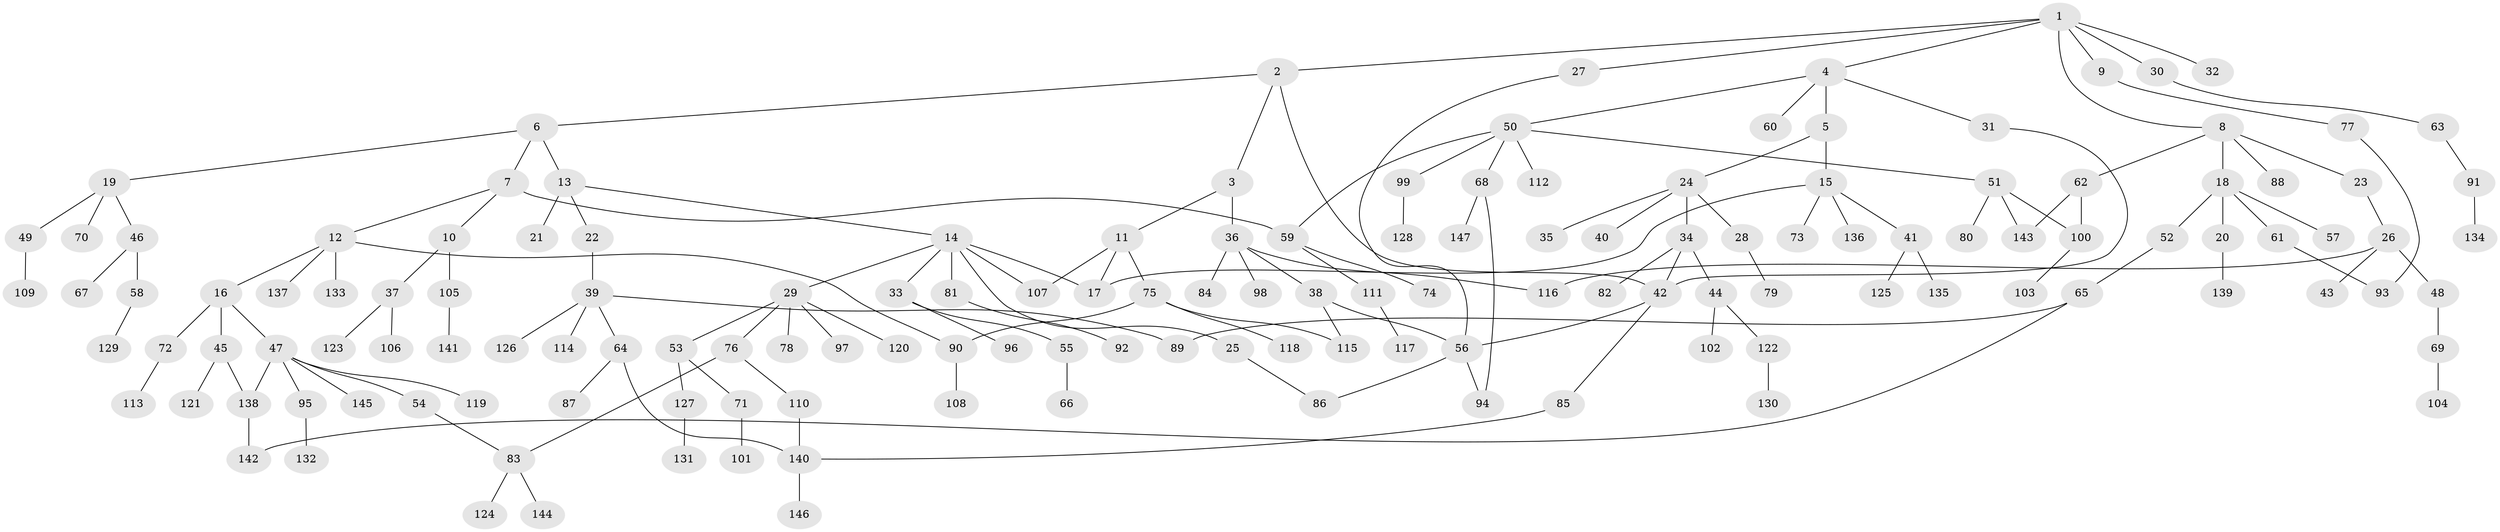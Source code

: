 // Generated by graph-tools (version 1.1) at 2025/34/03/09/25 02:34:17]
// undirected, 147 vertices, 168 edges
graph export_dot {
graph [start="1"]
  node [color=gray90,style=filled];
  1;
  2;
  3;
  4;
  5;
  6;
  7;
  8;
  9;
  10;
  11;
  12;
  13;
  14;
  15;
  16;
  17;
  18;
  19;
  20;
  21;
  22;
  23;
  24;
  25;
  26;
  27;
  28;
  29;
  30;
  31;
  32;
  33;
  34;
  35;
  36;
  37;
  38;
  39;
  40;
  41;
  42;
  43;
  44;
  45;
  46;
  47;
  48;
  49;
  50;
  51;
  52;
  53;
  54;
  55;
  56;
  57;
  58;
  59;
  60;
  61;
  62;
  63;
  64;
  65;
  66;
  67;
  68;
  69;
  70;
  71;
  72;
  73;
  74;
  75;
  76;
  77;
  78;
  79;
  80;
  81;
  82;
  83;
  84;
  85;
  86;
  87;
  88;
  89;
  90;
  91;
  92;
  93;
  94;
  95;
  96;
  97;
  98;
  99;
  100;
  101;
  102;
  103;
  104;
  105;
  106;
  107;
  108;
  109;
  110;
  111;
  112;
  113;
  114;
  115;
  116;
  117;
  118;
  119;
  120;
  121;
  122;
  123;
  124;
  125;
  126;
  127;
  128;
  129;
  130;
  131;
  132;
  133;
  134;
  135;
  136;
  137;
  138;
  139;
  140;
  141;
  142;
  143;
  144;
  145;
  146;
  147;
  1 -- 2;
  1 -- 4;
  1 -- 8;
  1 -- 9;
  1 -- 27;
  1 -- 30;
  1 -- 32;
  2 -- 3;
  2 -- 6;
  2 -- 42;
  3 -- 11;
  3 -- 36;
  4 -- 5;
  4 -- 31;
  4 -- 50;
  4 -- 60;
  5 -- 15;
  5 -- 24;
  6 -- 7;
  6 -- 13;
  6 -- 19;
  7 -- 10;
  7 -- 12;
  7 -- 59;
  8 -- 18;
  8 -- 23;
  8 -- 62;
  8 -- 88;
  9 -- 77;
  10 -- 37;
  10 -- 105;
  11 -- 75;
  11 -- 17;
  11 -- 107;
  12 -- 16;
  12 -- 133;
  12 -- 137;
  12 -- 90;
  13 -- 14;
  13 -- 21;
  13 -- 22;
  14 -- 17;
  14 -- 25;
  14 -- 29;
  14 -- 33;
  14 -- 81;
  14 -- 107;
  15 -- 41;
  15 -- 73;
  15 -- 136;
  15 -- 17;
  16 -- 45;
  16 -- 47;
  16 -- 72;
  18 -- 20;
  18 -- 52;
  18 -- 57;
  18 -- 61;
  19 -- 46;
  19 -- 49;
  19 -- 70;
  20 -- 139;
  22 -- 39;
  23 -- 26;
  24 -- 28;
  24 -- 34;
  24 -- 35;
  24 -- 40;
  25 -- 86;
  26 -- 43;
  26 -- 48;
  26 -- 116;
  27 -- 56;
  28 -- 79;
  29 -- 53;
  29 -- 76;
  29 -- 78;
  29 -- 97;
  29 -- 120;
  30 -- 63;
  31 -- 42;
  33 -- 55;
  33 -- 96;
  34 -- 44;
  34 -- 82;
  34 -- 42;
  36 -- 38;
  36 -- 84;
  36 -- 98;
  36 -- 116;
  37 -- 106;
  37 -- 123;
  38 -- 115;
  38 -- 56;
  39 -- 64;
  39 -- 89;
  39 -- 114;
  39 -- 126;
  41 -- 125;
  41 -- 135;
  42 -- 56;
  42 -- 85;
  44 -- 102;
  44 -- 122;
  45 -- 121;
  45 -- 138;
  46 -- 58;
  46 -- 67;
  47 -- 54;
  47 -- 95;
  47 -- 119;
  47 -- 138;
  47 -- 145;
  48 -- 69;
  49 -- 109;
  50 -- 51;
  50 -- 59;
  50 -- 68;
  50 -- 99;
  50 -- 112;
  51 -- 80;
  51 -- 100;
  51 -- 143;
  52 -- 65;
  53 -- 71;
  53 -- 127;
  54 -- 83;
  55 -- 66;
  56 -- 86;
  56 -- 94;
  58 -- 129;
  59 -- 74;
  59 -- 111;
  61 -- 93;
  62 -- 143;
  62 -- 100;
  63 -- 91;
  64 -- 87;
  64 -- 140;
  65 -- 142;
  65 -- 89;
  68 -- 94;
  68 -- 147;
  69 -- 104;
  71 -- 101;
  72 -- 113;
  75 -- 90;
  75 -- 115;
  75 -- 118;
  76 -- 110;
  76 -- 83;
  77 -- 93;
  81 -- 92;
  83 -- 124;
  83 -- 144;
  85 -- 140;
  90 -- 108;
  91 -- 134;
  95 -- 132;
  99 -- 128;
  100 -- 103;
  105 -- 141;
  110 -- 140;
  111 -- 117;
  122 -- 130;
  127 -- 131;
  138 -- 142;
  140 -- 146;
}
